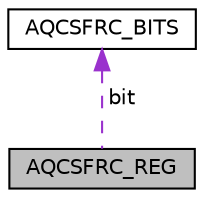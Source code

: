 digraph "AQCSFRC_REG"
{
  edge [fontname="Helvetica",fontsize="10",labelfontname="Helvetica",labelfontsize="10"];
  node [fontname="Helvetica",fontsize="10",shape=record];
  Node1 [label="AQCSFRC_REG",height=0.2,width=0.4,color="black", fillcolor="grey75", style="filled", fontcolor="black"];
  Node2 -> Node1 [dir="back",color="darkorchid3",fontsize="10",style="dashed",label=" bit" ,fontname="Helvetica"];
  Node2 [label="AQCSFRC_BITS",height=0.2,width=0.4,color="black", fillcolor="white", style="filled",URL="$struct_a_q_c_s_f_r_c___b_i_t_s.html"];
}
